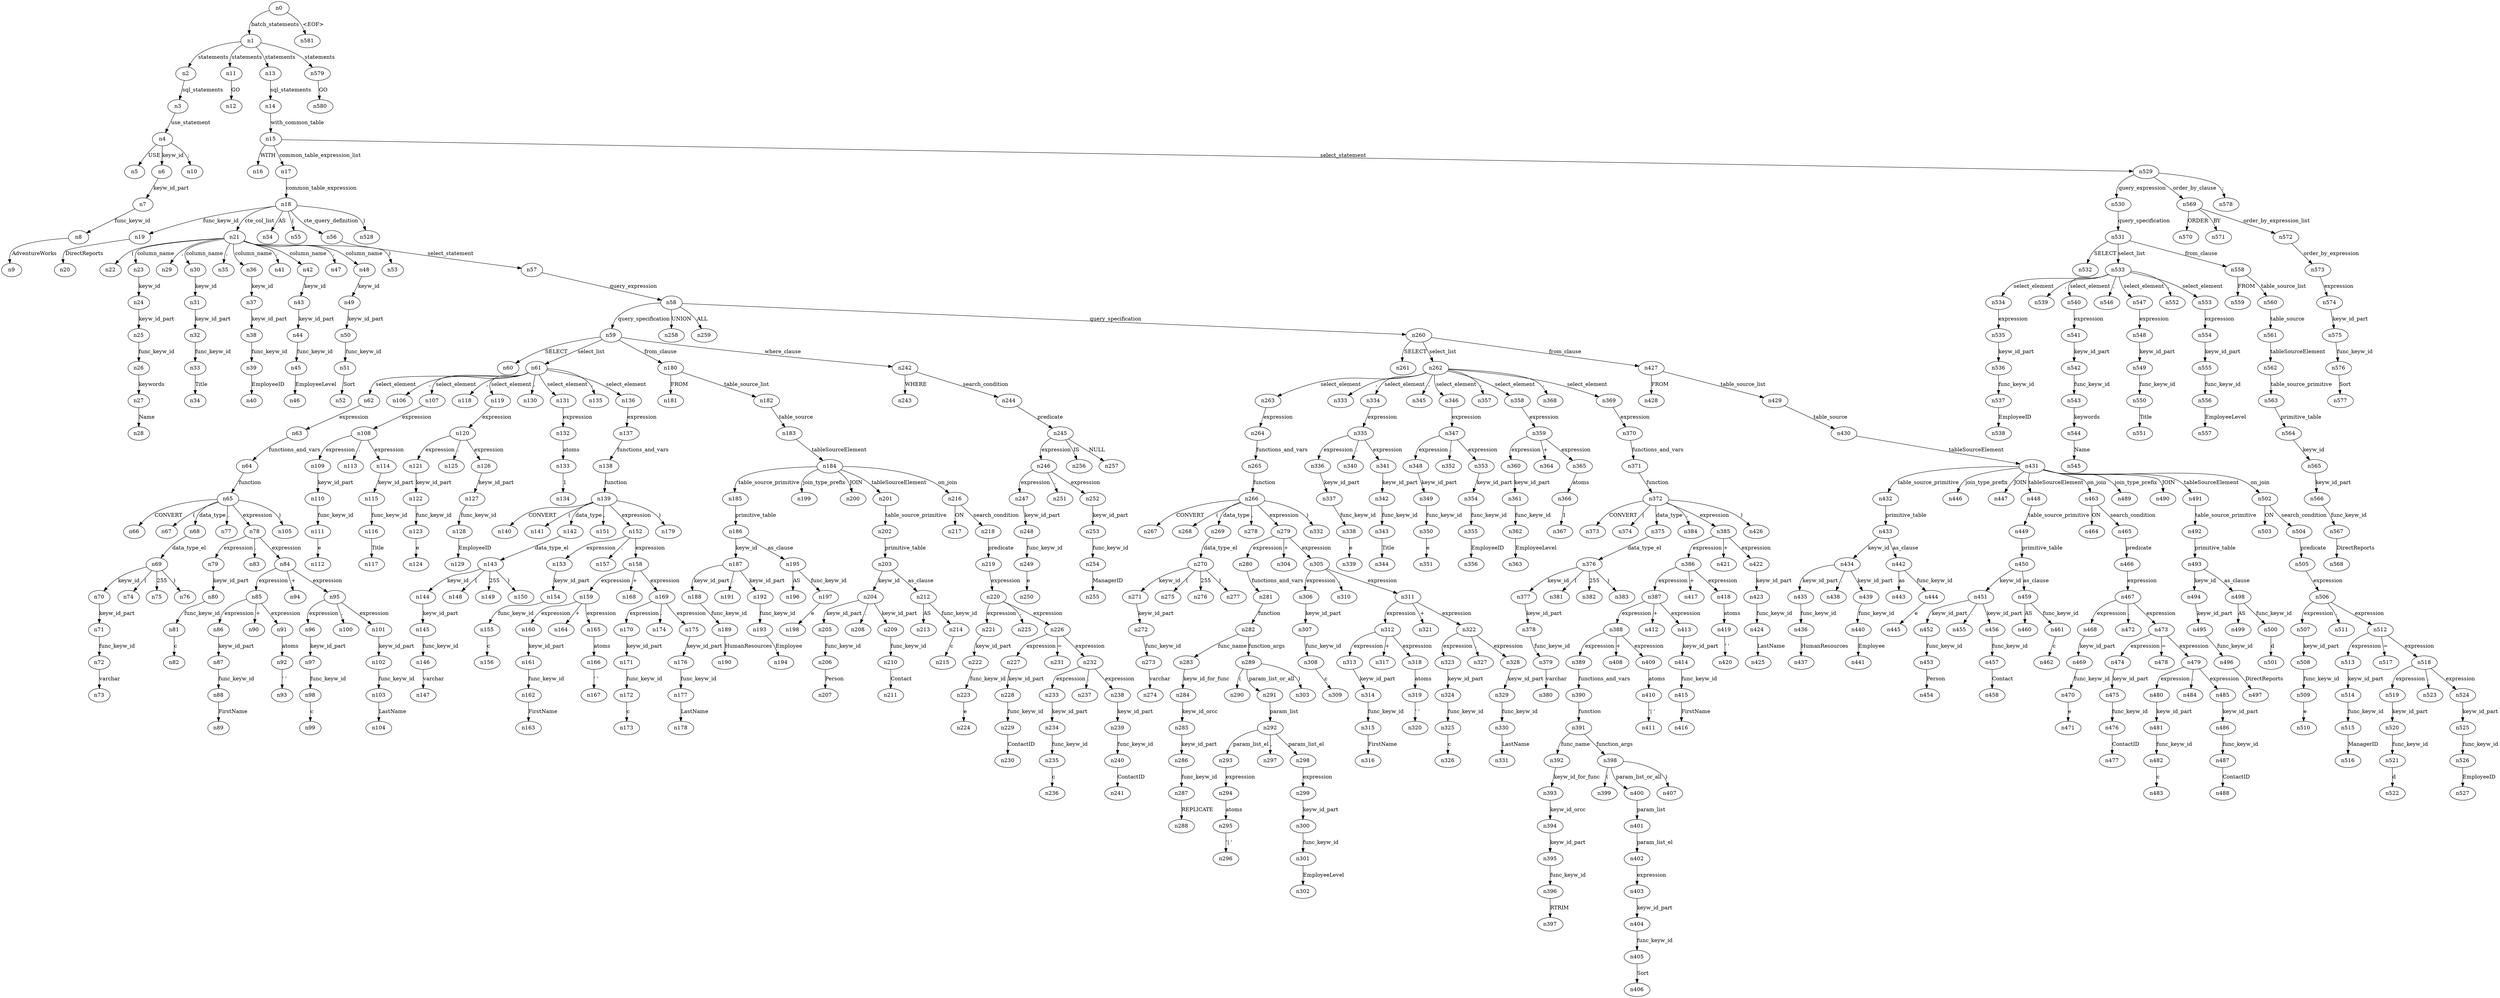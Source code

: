 digraph ParseTree {
  n0 -> n1 [label="batch_statements"];
  n1 -> n2 [label="statements"];
  n2 -> n3 [label="sql_statements"];
  n3 -> n4 [label="use_statement"];
  n4 -> n5 [label="USE"];
  n4 -> n6 [label="keyw_id"];
  n6 -> n7 [label="keyw_id_part"];
  n7 -> n8 [label="func_keyw_id"];
  n8 -> n9 [label="AdventureWorks"];
  n4 -> n10 [label=";"];
  n1 -> n11 [label="statements"];
  n11 -> n12 [label="GO"];
  n1 -> n13 [label="statements"];
  n13 -> n14 [label="sql_statements"];
  n14 -> n15 [label="with_common_table"];
  n15 -> n16 [label="WITH"];
  n15 -> n17 [label="common_table_expression_list"];
  n17 -> n18 [label="common_table_expression"];
  n18 -> n19 [label="func_keyw_id"];
  n19 -> n20 [label="DirectReports"];
  n18 -> n21 [label="cte_col_list"];
  n21 -> n22 [label="("];
  n21 -> n23 [label="column_name"];
  n23 -> n24 [label="keyw_id"];
  n24 -> n25 [label="keyw_id_part"];
  n25 -> n26 [label="func_keyw_id"];
  n26 -> n27 [label="keywords"];
  n27 -> n28 [label="Name"];
  n21 -> n29 [label=","];
  n21 -> n30 [label="column_name"];
  n30 -> n31 [label="keyw_id"];
  n31 -> n32 [label="keyw_id_part"];
  n32 -> n33 [label="func_keyw_id"];
  n33 -> n34 [label="Title"];
  n21 -> n35 [label=","];
  n21 -> n36 [label="column_name"];
  n36 -> n37 [label="keyw_id"];
  n37 -> n38 [label="keyw_id_part"];
  n38 -> n39 [label="func_keyw_id"];
  n39 -> n40 [label="EmployeeID"];
  n21 -> n41 [label=","];
  n21 -> n42 [label="column_name"];
  n42 -> n43 [label="keyw_id"];
  n43 -> n44 [label="keyw_id_part"];
  n44 -> n45 [label="func_keyw_id"];
  n45 -> n46 [label="EmployeeLevel"];
  n21 -> n47 [label=","];
  n21 -> n48 [label="column_name"];
  n48 -> n49 [label="keyw_id"];
  n49 -> n50 [label="keyw_id_part"];
  n50 -> n51 [label="func_keyw_id"];
  n51 -> n52 [label="Sort"];
  n21 -> n53 [label=")"];
  n18 -> n54 [label="AS"];
  n18 -> n55 [label="("];
  n18 -> n56 [label="cte_query_definition"];
  n56 -> n57 [label="select_statement"];
  n57 -> n58 [label="query_expression"];
  n58 -> n59 [label="query_specification"];
  n59 -> n60 [label="SELECT"];
  n59 -> n61 [label="select_list"];
  n61 -> n62 [label="select_element"];
  n62 -> n63 [label="expression"];
  n63 -> n64 [label="functions_and_vars"];
  n64 -> n65 [label="function"];
  n65 -> n66 [label="CONVERT"];
  n65 -> n67 [label="("];
  n65 -> n68 [label="data_type"];
  n68 -> n69 [label="data_type_el"];
  n69 -> n70 [label="keyw_id"];
  n70 -> n71 [label="keyw_id_part"];
  n71 -> n72 [label="func_keyw_id"];
  n72 -> n73 [label="varchar"];
  n69 -> n74 [label="("];
  n69 -> n75 [label="255"];
  n69 -> n76 [label=")"];
  n65 -> n77 [label=","];
  n65 -> n78 [label="expression"];
  n78 -> n79 [label="expression"];
  n79 -> n80 [label="keyw_id_part"];
  n80 -> n81 [label="func_keyw_id"];
  n81 -> n82 [label="c"];
  n78 -> n83 [label="."];
  n78 -> n84 [label="expression"];
  n84 -> n85 [label="expression"];
  n85 -> n86 [label="expression"];
  n86 -> n87 [label="keyw_id_part"];
  n87 -> n88 [label="func_keyw_id"];
  n88 -> n89 [label="FirstName"];
  n85 -> n90 [label="+"];
  n85 -> n91 [label="expression"];
  n91 -> n92 [label="atoms"];
  n92 -> n93 [label="' '"];
  n84 -> n94 [label="+"];
  n84 -> n95 [label="expression"];
  n95 -> n96 [label="expression"];
  n96 -> n97 [label="keyw_id_part"];
  n97 -> n98 [label="func_keyw_id"];
  n98 -> n99 [label="c"];
  n95 -> n100 [label="."];
  n95 -> n101 [label="expression"];
  n101 -> n102 [label="keyw_id_part"];
  n102 -> n103 [label="func_keyw_id"];
  n103 -> n104 [label="LastName"];
  n65 -> n105 [label=")"];
  n61 -> n106 [label=","];
  n61 -> n107 [label="select_element"];
  n107 -> n108 [label="expression"];
  n108 -> n109 [label="expression"];
  n109 -> n110 [label="keyw_id_part"];
  n110 -> n111 [label="func_keyw_id"];
  n111 -> n112 [label="e"];
  n108 -> n113 [label="."];
  n108 -> n114 [label="expression"];
  n114 -> n115 [label="keyw_id_part"];
  n115 -> n116 [label="func_keyw_id"];
  n116 -> n117 [label="Title"];
  n61 -> n118 [label=","];
  n61 -> n119 [label="select_element"];
  n119 -> n120 [label="expression"];
  n120 -> n121 [label="expression"];
  n121 -> n122 [label="keyw_id_part"];
  n122 -> n123 [label="func_keyw_id"];
  n123 -> n124 [label="e"];
  n120 -> n125 [label="."];
  n120 -> n126 [label="expression"];
  n126 -> n127 [label="keyw_id_part"];
  n127 -> n128 [label="func_keyw_id"];
  n128 -> n129 [label="EmployeeID"];
  n61 -> n130 [label=","];
  n61 -> n131 [label="select_element"];
  n131 -> n132 [label="expression"];
  n132 -> n133 [label="atoms"];
  n133 -> n134 [label="1"];
  n61 -> n135 [label=","];
  n61 -> n136 [label="select_element"];
  n136 -> n137 [label="expression"];
  n137 -> n138 [label="functions_and_vars"];
  n138 -> n139 [label="function"];
  n139 -> n140 [label="CONVERT"];
  n139 -> n141 [label="("];
  n139 -> n142 [label="data_type"];
  n142 -> n143 [label="data_type_el"];
  n143 -> n144 [label="keyw_id"];
  n144 -> n145 [label="keyw_id_part"];
  n145 -> n146 [label="func_keyw_id"];
  n146 -> n147 [label="varchar"];
  n143 -> n148 [label="("];
  n143 -> n149 [label="255"];
  n143 -> n150 [label=")"];
  n139 -> n151 [label=","];
  n139 -> n152 [label="expression"];
  n152 -> n153 [label="expression"];
  n153 -> n154 [label="keyw_id_part"];
  n154 -> n155 [label="func_keyw_id"];
  n155 -> n156 [label="c"];
  n152 -> n157 [label="."];
  n152 -> n158 [label="expression"];
  n158 -> n159 [label="expression"];
  n159 -> n160 [label="expression"];
  n160 -> n161 [label="keyw_id_part"];
  n161 -> n162 [label="func_keyw_id"];
  n162 -> n163 [label="FirstName"];
  n159 -> n164 [label="+"];
  n159 -> n165 [label="expression"];
  n165 -> n166 [label="atoms"];
  n166 -> n167 [label="' '"];
  n158 -> n168 [label="+"];
  n158 -> n169 [label="expression"];
  n169 -> n170 [label="expression"];
  n170 -> n171 [label="keyw_id_part"];
  n171 -> n172 [label="func_keyw_id"];
  n172 -> n173 [label="c"];
  n169 -> n174 [label="."];
  n169 -> n175 [label="expression"];
  n175 -> n176 [label="keyw_id_part"];
  n176 -> n177 [label="func_keyw_id"];
  n177 -> n178 [label="LastName"];
  n139 -> n179 [label=")"];
  n59 -> n180 [label="from_clause"];
  n180 -> n181 [label="FROM"];
  n180 -> n182 [label="table_source_list"];
  n182 -> n183 [label="table_source"];
  n183 -> n184 [label="tableSourceElement"];
  n184 -> n185 [label="table_source_primitive"];
  n185 -> n186 [label="primitive_table"];
  n186 -> n187 [label="keyw_id"];
  n187 -> n188 [label="keyw_id_part"];
  n188 -> n189 [label="func_keyw_id"];
  n189 -> n190 [label="HumanResources"];
  n187 -> n191 [label="."];
  n187 -> n192 [label="keyw_id_part"];
  n192 -> n193 [label="func_keyw_id"];
  n193 -> n194 [label="Employee"];
  n186 -> n195 [label="as_clause"];
  n195 -> n196 [label="AS"];
  n195 -> n197 [label="func_keyw_id"];
  n197 -> n198 [label="e"];
  n184 -> n199 [label="join_type_prefix"];
  n184 -> n200 [label="JOIN"];
  n184 -> n201 [label="tableSourceElement"];
  n201 -> n202 [label="table_source_primitive"];
  n202 -> n203 [label="primitive_table"];
  n203 -> n204 [label="keyw_id"];
  n204 -> n205 [label="keyw_id_part"];
  n205 -> n206 [label="func_keyw_id"];
  n206 -> n207 [label="Person"];
  n204 -> n208 [label="."];
  n204 -> n209 [label="keyw_id_part"];
  n209 -> n210 [label="func_keyw_id"];
  n210 -> n211 [label="Contact"];
  n203 -> n212 [label="as_clause"];
  n212 -> n213 [label="AS"];
  n212 -> n214 [label="func_keyw_id"];
  n214 -> n215 [label="c"];
  n184 -> n216 [label="on_join"];
  n216 -> n217 [label="ON"];
  n216 -> n218 [label="search_condition"];
  n218 -> n219 [label="predicate"];
  n219 -> n220 [label="expression"];
  n220 -> n221 [label="expression"];
  n221 -> n222 [label="keyw_id_part"];
  n222 -> n223 [label="func_keyw_id"];
  n223 -> n224 [label="e"];
  n220 -> n225 [label="."];
  n220 -> n226 [label="expression"];
  n226 -> n227 [label="expression"];
  n227 -> n228 [label="keyw_id_part"];
  n228 -> n229 [label="func_keyw_id"];
  n229 -> n230 [label="ContactID"];
  n226 -> n231 [label="="];
  n226 -> n232 [label="expression"];
  n232 -> n233 [label="expression"];
  n233 -> n234 [label="keyw_id_part"];
  n234 -> n235 [label="func_keyw_id"];
  n235 -> n236 [label="c"];
  n232 -> n237 [label="."];
  n232 -> n238 [label="expression"];
  n238 -> n239 [label="keyw_id_part"];
  n239 -> n240 [label="func_keyw_id"];
  n240 -> n241 [label="ContactID"];
  n59 -> n242 [label="where_clause"];
  n242 -> n243 [label="WHERE"];
  n242 -> n244 [label="search_condition"];
  n244 -> n245 [label="predicate"];
  n245 -> n246 [label="expression"];
  n246 -> n247 [label="expression"];
  n247 -> n248 [label="keyw_id_part"];
  n248 -> n249 [label="func_keyw_id"];
  n249 -> n250 [label="e"];
  n246 -> n251 [label="."];
  n246 -> n252 [label="expression"];
  n252 -> n253 [label="keyw_id_part"];
  n253 -> n254 [label="func_keyw_id"];
  n254 -> n255 [label="ManagerID"];
  n245 -> n256 [label="IS"];
  n245 -> n257 [label="NULL"];
  n58 -> n258 [label="UNION"];
  n58 -> n259 [label="ALL"];
  n58 -> n260 [label="query_specification"];
  n260 -> n261 [label="SELECT"];
  n260 -> n262 [label="select_list"];
  n262 -> n263 [label="select_element"];
  n263 -> n264 [label="expression"];
  n264 -> n265 [label="functions_and_vars"];
  n265 -> n266 [label="function"];
  n266 -> n267 [label="CONVERT"];
  n266 -> n268 [label="("];
  n266 -> n269 [label="data_type"];
  n269 -> n270 [label="data_type_el"];
  n270 -> n271 [label="keyw_id"];
  n271 -> n272 [label="keyw_id_part"];
  n272 -> n273 [label="func_keyw_id"];
  n273 -> n274 [label="varchar"];
  n270 -> n275 [label="("];
  n270 -> n276 [label="255"];
  n270 -> n277 [label=")"];
  n266 -> n278 [label=","];
  n266 -> n279 [label="expression"];
  n279 -> n280 [label="expression"];
  n280 -> n281 [label="functions_and_vars"];
  n281 -> n282 [label="function"];
  n282 -> n283 [label="func_name"];
  n283 -> n284 [label="keyw_id_for_func"];
  n284 -> n285 [label="keyw_id_orcc"];
  n285 -> n286 [label="keyw_id_part"];
  n286 -> n287 [label="func_keyw_id"];
  n287 -> n288 [label="REPLICATE"];
  n282 -> n289 [label="function_args"];
  n289 -> n290 [label="("];
  n289 -> n291 [label="param_list_or_all"];
  n291 -> n292 [label="param_list"];
  n292 -> n293 [label="param_list_el"];
  n293 -> n294 [label="expression"];
  n294 -> n295 [label="atoms"];
  n295 -> n296 [label="'| '"];
  n292 -> n297 [label=","];
  n292 -> n298 [label="param_list_el"];
  n298 -> n299 [label="expression"];
  n299 -> n300 [label="keyw_id_part"];
  n300 -> n301 [label="func_keyw_id"];
  n301 -> n302 [label="EmployeeLevel"];
  n289 -> n303 [label=")"];
  n279 -> n304 [label="+"];
  n279 -> n305 [label="expression"];
  n305 -> n306 [label="expression"];
  n306 -> n307 [label="keyw_id_part"];
  n307 -> n308 [label="func_keyw_id"];
  n308 -> n309 [label="c"];
  n305 -> n310 [label="."];
  n305 -> n311 [label="expression"];
  n311 -> n312 [label="expression"];
  n312 -> n313 [label="expression"];
  n313 -> n314 [label="keyw_id_part"];
  n314 -> n315 [label="func_keyw_id"];
  n315 -> n316 [label="FirstName"];
  n312 -> n317 [label="+"];
  n312 -> n318 [label="expression"];
  n318 -> n319 [label="atoms"];
  n319 -> n320 [label="' '"];
  n311 -> n321 [label="+"];
  n311 -> n322 [label="expression"];
  n322 -> n323 [label="expression"];
  n323 -> n324 [label="keyw_id_part"];
  n324 -> n325 [label="func_keyw_id"];
  n325 -> n326 [label="c"];
  n322 -> n327 [label="."];
  n322 -> n328 [label="expression"];
  n328 -> n329 [label="keyw_id_part"];
  n329 -> n330 [label="func_keyw_id"];
  n330 -> n331 [label="LastName"];
  n266 -> n332 [label=")"];
  n262 -> n333 [label=","];
  n262 -> n334 [label="select_element"];
  n334 -> n335 [label="expression"];
  n335 -> n336 [label="expression"];
  n336 -> n337 [label="keyw_id_part"];
  n337 -> n338 [label="func_keyw_id"];
  n338 -> n339 [label="e"];
  n335 -> n340 [label="."];
  n335 -> n341 [label="expression"];
  n341 -> n342 [label="keyw_id_part"];
  n342 -> n343 [label="func_keyw_id"];
  n343 -> n344 [label="Title"];
  n262 -> n345 [label=","];
  n262 -> n346 [label="select_element"];
  n346 -> n347 [label="expression"];
  n347 -> n348 [label="expression"];
  n348 -> n349 [label="keyw_id_part"];
  n349 -> n350 [label="func_keyw_id"];
  n350 -> n351 [label="e"];
  n347 -> n352 [label="."];
  n347 -> n353 [label="expression"];
  n353 -> n354 [label="keyw_id_part"];
  n354 -> n355 [label="func_keyw_id"];
  n355 -> n356 [label="EmployeeID"];
  n262 -> n357 [label=","];
  n262 -> n358 [label="select_element"];
  n358 -> n359 [label="expression"];
  n359 -> n360 [label="expression"];
  n360 -> n361 [label="keyw_id_part"];
  n361 -> n362 [label="func_keyw_id"];
  n362 -> n363 [label="EmployeeLevel"];
  n359 -> n364 [label="+"];
  n359 -> n365 [label="expression"];
  n365 -> n366 [label="atoms"];
  n366 -> n367 [label="1"];
  n262 -> n368 [label=","];
  n262 -> n369 [label="select_element"];
  n369 -> n370 [label="expression"];
  n370 -> n371 [label="functions_and_vars"];
  n371 -> n372 [label="function"];
  n372 -> n373 [label="CONVERT"];
  n372 -> n374 [label="("];
  n372 -> n375 [label="data_type"];
  n375 -> n376 [label="data_type_el"];
  n376 -> n377 [label="keyw_id"];
  n377 -> n378 [label="keyw_id_part"];
  n378 -> n379 [label="func_keyw_id"];
  n379 -> n380 [label="varchar"];
  n376 -> n381 [label="("];
  n376 -> n382 [label="255"];
  n376 -> n383 [label=")"];
  n372 -> n384 [label=","];
  n372 -> n385 [label="expression"];
  n385 -> n386 [label="expression"];
  n386 -> n387 [label="expression"];
  n387 -> n388 [label="expression"];
  n388 -> n389 [label="expression"];
  n389 -> n390 [label="functions_and_vars"];
  n390 -> n391 [label="function"];
  n391 -> n392 [label="func_name"];
  n392 -> n393 [label="keyw_id_for_func"];
  n393 -> n394 [label="keyw_id_orcc"];
  n394 -> n395 [label="keyw_id_part"];
  n395 -> n396 [label="func_keyw_id"];
  n396 -> n397 [label="RTRIM"];
  n391 -> n398 [label="function_args"];
  n398 -> n399 [label="("];
  n398 -> n400 [label="param_list_or_all"];
  n400 -> n401 [label="param_list"];
  n401 -> n402 [label="param_list_el"];
  n402 -> n403 [label="expression"];
  n403 -> n404 [label="keyw_id_part"];
  n404 -> n405 [label="func_keyw_id"];
  n405 -> n406 [label="Sort"];
  n398 -> n407 [label=")"];
  n388 -> n408 [label="+"];
  n388 -> n409 [label="expression"];
  n409 -> n410 [label="atoms"];
  n410 -> n411 [label="'| '"];
  n387 -> n412 [label="+"];
  n387 -> n413 [label="expression"];
  n413 -> n414 [label="keyw_id_part"];
  n414 -> n415 [label="func_keyw_id"];
  n415 -> n416 [label="FirstName"];
  n386 -> n417 [label="+"];
  n386 -> n418 [label="expression"];
  n418 -> n419 [label="atoms"];
  n419 -> n420 [label="' '"];
  n385 -> n421 [label="+"];
  n385 -> n422 [label="expression"];
  n422 -> n423 [label="keyw_id_part"];
  n423 -> n424 [label="func_keyw_id"];
  n424 -> n425 [label="LastName"];
  n372 -> n426 [label=")"];
  n260 -> n427 [label="from_clause"];
  n427 -> n428 [label="FROM"];
  n427 -> n429 [label="table_source_list"];
  n429 -> n430 [label="table_source"];
  n430 -> n431 [label="tableSourceElement"];
  n431 -> n432 [label="table_source_primitive"];
  n432 -> n433 [label="primitive_table"];
  n433 -> n434 [label="keyw_id"];
  n434 -> n435 [label="keyw_id_part"];
  n435 -> n436 [label="func_keyw_id"];
  n436 -> n437 [label="HumanResources"];
  n434 -> n438 [label="."];
  n434 -> n439 [label="keyw_id_part"];
  n439 -> n440 [label="func_keyw_id"];
  n440 -> n441 [label="Employee"];
  n433 -> n442 [label="as_clause"];
  n442 -> n443 [label="as"];
  n442 -> n444 [label="func_keyw_id"];
  n444 -> n445 [label="e"];
  n431 -> n446 [label="join_type_prefix"];
  n431 -> n447 [label="JOIN"];
  n431 -> n448 [label="tableSourceElement"];
  n448 -> n449 [label="table_source_primitive"];
  n449 -> n450 [label="primitive_table"];
  n450 -> n451 [label="keyw_id"];
  n451 -> n452 [label="keyw_id_part"];
  n452 -> n453 [label="func_keyw_id"];
  n453 -> n454 [label="Person"];
  n451 -> n455 [label="."];
  n451 -> n456 [label="keyw_id_part"];
  n456 -> n457 [label="func_keyw_id"];
  n457 -> n458 [label="Contact"];
  n450 -> n459 [label="as_clause"];
  n459 -> n460 [label="AS"];
  n459 -> n461 [label="func_keyw_id"];
  n461 -> n462 [label="c"];
  n431 -> n463 [label="on_join"];
  n463 -> n464 [label="ON"];
  n463 -> n465 [label="search_condition"];
  n465 -> n466 [label="predicate"];
  n466 -> n467 [label="expression"];
  n467 -> n468 [label="expression"];
  n468 -> n469 [label="keyw_id_part"];
  n469 -> n470 [label="func_keyw_id"];
  n470 -> n471 [label="e"];
  n467 -> n472 [label="."];
  n467 -> n473 [label="expression"];
  n473 -> n474 [label="expression"];
  n474 -> n475 [label="keyw_id_part"];
  n475 -> n476 [label="func_keyw_id"];
  n476 -> n477 [label="ContactID"];
  n473 -> n478 [label="="];
  n473 -> n479 [label="expression"];
  n479 -> n480 [label="expression"];
  n480 -> n481 [label="keyw_id_part"];
  n481 -> n482 [label="func_keyw_id"];
  n482 -> n483 [label="c"];
  n479 -> n484 [label="."];
  n479 -> n485 [label="expression"];
  n485 -> n486 [label="keyw_id_part"];
  n486 -> n487 [label="func_keyw_id"];
  n487 -> n488 [label="ContactID"];
  n431 -> n489 [label="join_type_prefix"];
  n431 -> n490 [label="JOIN"];
  n431 -> n491 [label="tableSourceElement"];
  n491 -> n492 [label="table_source_primitive"];
  n492 -> n493 [label="primitive_table"];
  n493 -> n494 [label="keyw_id"];
  n494 -> n495 [label="keyw_id_part"];
  n495 -> n496 [label="func_keyw_id"];
  n496 -> n497 [label="DirectReports"];
  n493 -> n498 [label="as_clause"];
  n498 -> n499 [label="AS"];
  n498 -> n500 [label="func_keyw_id"];
  n500 -> n501 [label="d"];
  n431 -> n502 [label="on_join"];
  n502 -> n503 [label="ON"];
  n502 -> n504 [label="search_condition"];
  n504 -> n505 [label="predicate"];
  n505 -> n506 [label="expression"];
  n506 -> n507 [label="expression"];
  n507 -> n508 [label="keyw_id_part"];
  n508 -> n509 [label="func_keyw_id"];
  n509 -> n510 [label="e"];
  n506 -> n511 [label="."];
  n506 -> n512 [label="expression"];
  n512 -> n513 [label="expression"];
  n513 -> n514 [label="keyw_id_part"];
  n514 -> n515 [label="func_keyw_id"];
  n515 -> n516 [label="ManagerID"];
  n512 -> n517 [label="="];
  n512 -> n518 [label="expression"];
  n518 -> n519 [label="expression"];
  n519 -> n520 [label="keyw_id_part"];
  n520 -> n521 [label="func_keyw_id"];
  n521 -> n522 [label="d"];
  n518 -> n523 [label="."];
  n518 -> n524 [label="expression"];
  n524 -> n525 [label="keyw_id_part"];
  n525 -> n526 [label="func_keyw_id"];
  n526 -> n527 [label="EmployeeID"];
  n18 -> n528 [label=")"];
  n15 -> n529 [label="select_statement"];
  n529 -> n530 [label="query_expression"];
  n530 -> n531 [label="query_specification"];
  n531 -> n532 [label="SELECT"];
  n531 -> n533 [label="select_list"];
  n533 -> n534 [label="select_element"];
  n534 -> n535 [label="expression"];
  n535 -> n536 [label="keyw_id_part"];
  n536 -> n537 [label="func_keyw_id"];
  n537 -> n538 [label="EmployeeID"];
  n533 -> n539 [label=","];
  n533 -> n540 [label="select_element"];
  n540 -> n541 [label="expression"];
  n541 -> n542 [label="keyw_id_part"];
  n542 -> n543 [label="func_keyw_id"];
  n543 -> n544 [label="keywords"];
  n544 -> n545 [label="Name"];
  n533 -> n546 [label=","];
  n533 -> n547 [label="select_element"];
  n547 -> n548 [label="expression"];
  n548 -> n549 [label="keyw_id_part"];
  n549 -> n550 [label="func_keyw_id"];
  n550 -> n551 [label="Title"];
  n533 -> n552 [label=","];
  n533 -> n553 [label="select_element"];
  n553 -> n554 [label="expression"];
  n554 -> n555 [label="keyw_id_part"];
  n555 -> n556 [label="func_keyw_id"];
  n556 -> n557 [label="EmployeeLevel"];
  n531 -> n558 [label="from_clause"];
  n558 -> n559 [label="FROM"];
  n558 -> n560 [label="table_source_list"];
  n560 -> n561 [label="table_source"];
  n561 -> n562 [label="tableSourceElement"];
  n562 -> n563 [label="table_source_primitive"];
  n563 -> n564 [label="primitive_table"];
  n564 -> n565 [label="keyw_id"];
  n565 -> n566 [label="keyw_id_part"];
  n566 -> n567 [label="func_keyw_id"];
  n567 -> n568 [label="DirectReports"];
  n529 -> n569 [label="order_by_clause"];
  n569 -> n570 [label="ORDER"];
  n569 -> n571 [label="BY"];
  n569 -> n572 [label="order_by_expression_list"];
  n572 -> n573 [label="order_by_expression"];
  n573 -> n574 [label="expression"];
  n574 -> n575 [label="keyw_id_part"];
  n575 -> n576 [label="func_keyw_id"];
  n576 -> n577 [label="Sort"];
  n529 -> n578 [label=";"];
  n1 -> n579 [label="statements"];
  n579 -> n580 [label="GO"];
  n0 -> n581 [label="<EOF>"];
}